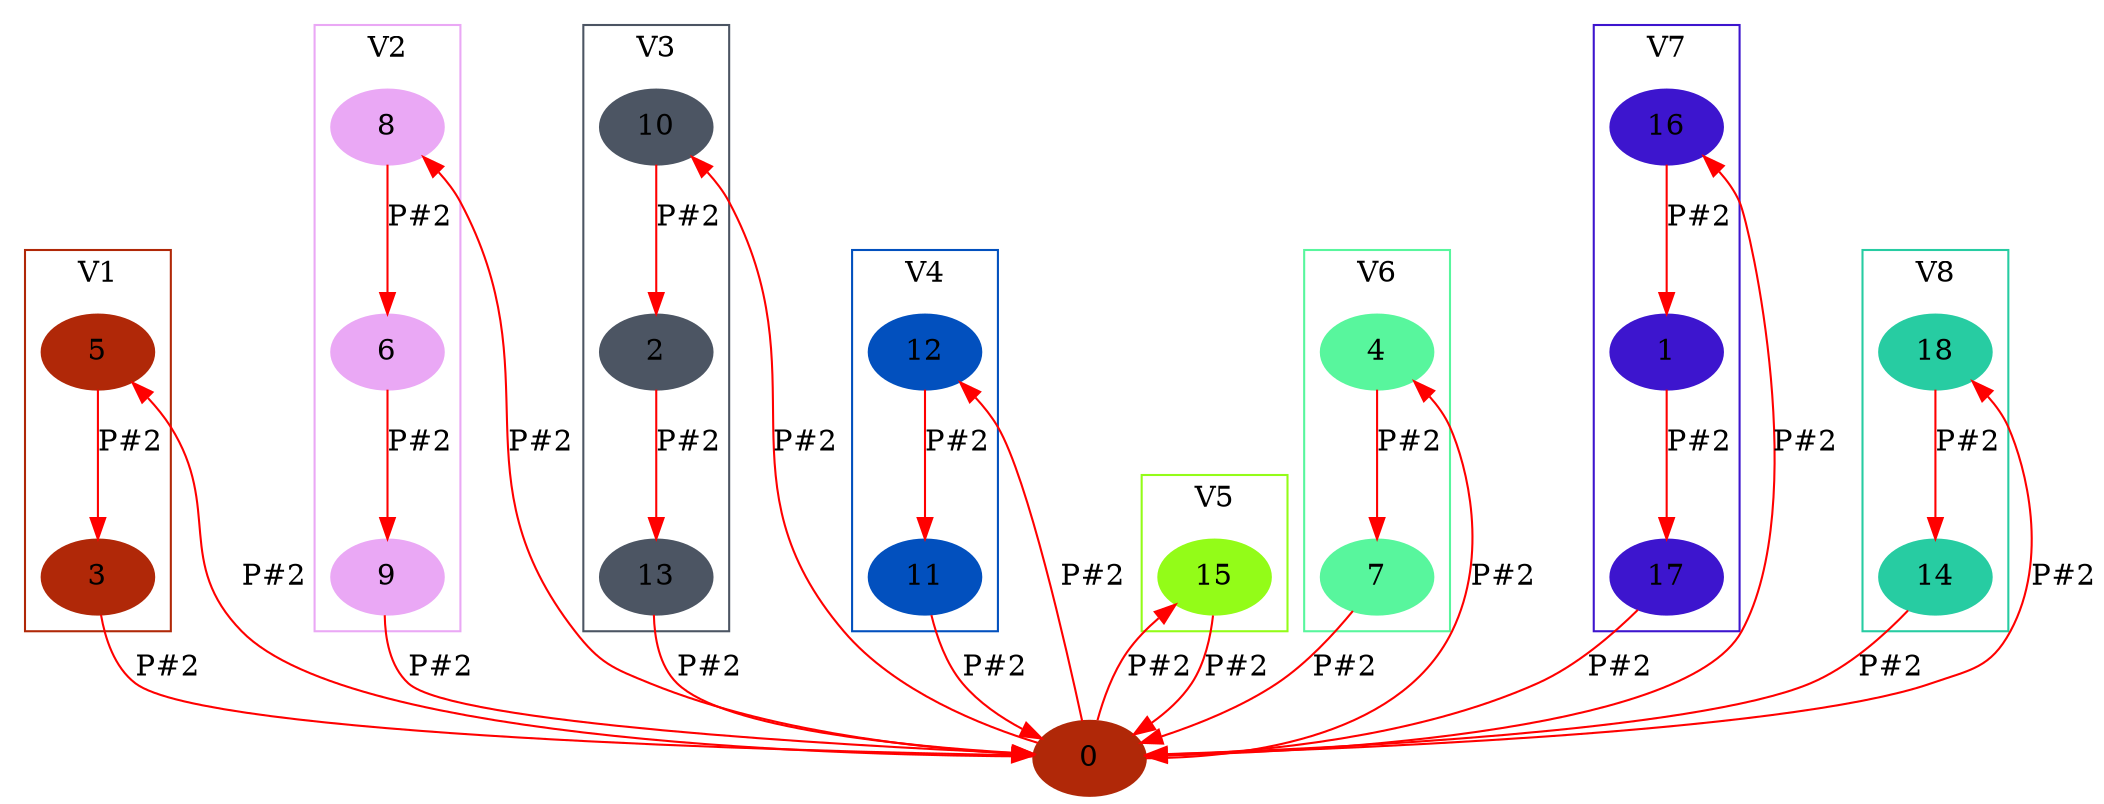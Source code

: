 digraph G {
	node [style=filled, color="#b02808"] 0 5 3 0;
	subgraph clusterG0 {
	label="V1" 
	color="#b02808" 
	bgcolor=white
	 5 3 }

	0 -> 5 [label="P#2"; color=red];
	5 -> 3 [label="P#2"; color=red];
	3 -> 0 [label="P#2"; color=red];
	node [style=filled, color="#eaa8f5"] 0 8 6 9 0;
	subgraph clusterG1 {
	label="V2" 
	color="#eaa8f5" 
	bgcolor=white
	 8 6 9 }

	0 -> 8 [label="P#2"; color=red];
	8 -> 6 [label="P#2"; color=red];
	6 -> 9 [label="P#2"; color=red];
	9 -> 0 [label="P#2"; color=red];
	node [style=filled, color="#4c5563"] 0 10 2 13 0;
	subgraph clusterG2 {
	label="V3" 
	color="#4c5563" 
	bgcolor=white
	 10 2 13 }

	0 -> 10 [label="P#2"; color=red];
	10 -> 2 [label="P#2"; color=red];
	2 -> 13 [label="P#2"; color=red];
	13 -> 0 [label="P#2"; color=red];
	node [style=filled, color="#0250be"] 0 12 11 0;
	subgraph clusterG3 {
	label="V4" 
	color="#0250be" 
	bgcolor=white
	 12 11 }

	0 -> 12 [label="P#2"; color=red];
	12 -> 11 [label="P#2"; color=red];
	11 -> 0 [label="P#2"; color=red];
	node [style=filled, color="#93fc18"] 0 15 0;
	subgraph clusterG4 {
	label="V5" 
	color="#93fc18" 
	bgcolor=white
	 15 }

	0 -> 15 [label="P#2"; color=red];
	15 -> 0 [label="P#2"; color=red];
	node [style=filled, color="#58f69d"] 0 4 7 0;
	subgraph clusterG5 {
	label="V6" 
	color="#58f69d" 
	bgcolor=white
	 4 7 }

	0 -> 4 [label="P#2"; color=red];
	4 -> 7 [label="P#2"; color=red];
	7 -> 0 [label="P#2"; color=red];
	node [style=filled, color="#3d15ce"] 0 16 1 17 0;
	subgraph clusterG6 {
	label="V7" 
	color="#3d15ce" 
	bgcolor=white
	 16 1 17 }

	0 -> 16 [label="P#2"; color=red];
	16 -> 1 [label="P#2"; color=red];
	1 -> 17 [label="P#2"; color=red];
	17 -> 0 [label="P#2"; color=red];
	node [style=filled, color="#27cca2"] 0 18 14 0;
	subgraph clusterG7 {
	label="V8" 
	color="#27cca2" 
	bgcolor=white
	 18 14 }

	0 -> 18 [label="P#2"; color=red];
	18 -> 14 [label="P#2"; color=red];
	14 -> 0 [label="P#2"; color=red];
}
